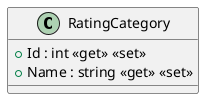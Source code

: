 @startuml
class RatingCategory {
    + Id : int <<get>> <<set>>
    + Name : string <<get>> <<set>>
}
@enduml
